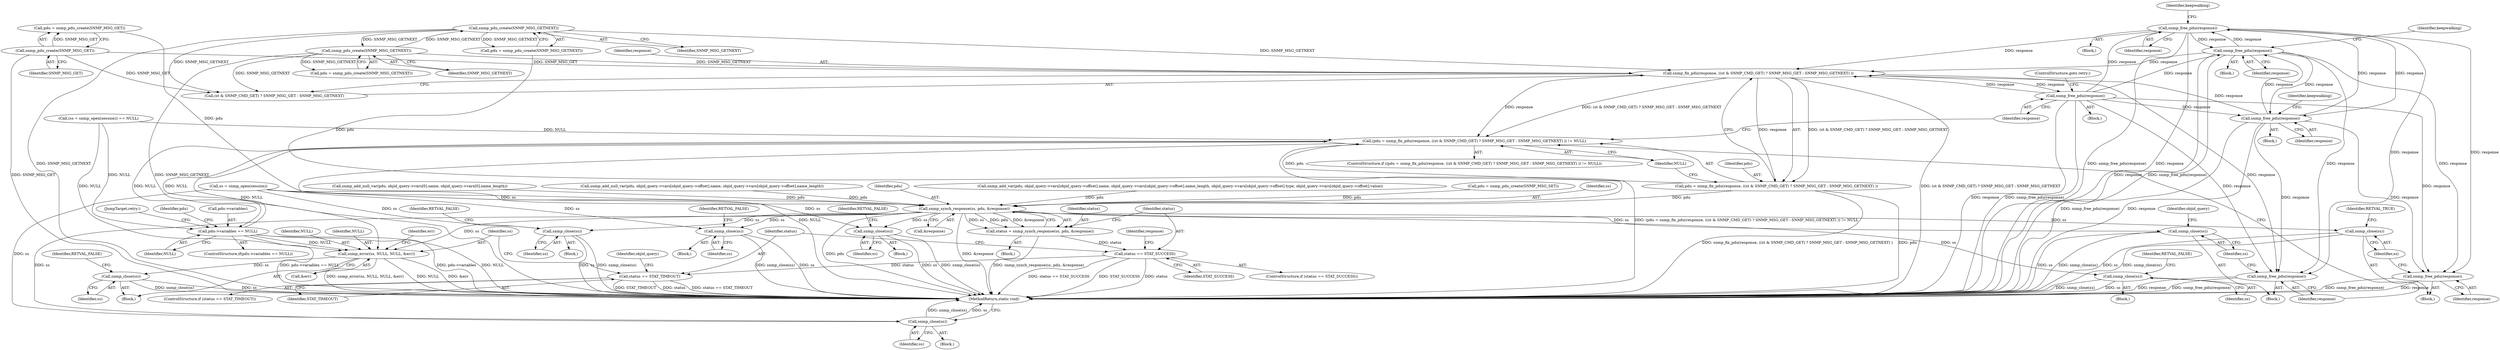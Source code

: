 digraph "0_php_cab1c3b3708eead315e033359d07049b23b147a3_5@API" {
"1000963" [label="(Call,snmp_free_pdu(response))"];
"1001154" [label="(Call,snmp_free_pdu(response))"];
"1001097" [label="(Call,snmp_free_pdu(response))"];
"1001087" [label="(Call,snmp_fix_pdu(response, ((st & SNMP_CMD_GET) ? SNMP_MSG_GET : SNMP_MSG_GETNEXT) ))"];
"1000963" [label="(Call,snmp_free_pdu(response))"];
"1001055" [label="(Call,snmp_free_pdu(response))"];
"1000293" [label="(Call,snmp_pdu_create(SNMP_MSG_GET))"];
"1000303" [label="(Call,snmp_pdu_create(SNMP_MSG_GETNEXT))"];
"1000246" [label="(Call,snmp_pdu_create(SNMP_MSG_GETNEXT))"];
"1000494" [label="(Call,snmp_free_pdu(response))"];
"1001084" [label="(Call,(pdu = snmp_fix_pdu(response, ((st & SNMP_CMD_GET) ? SNMP_MSG_GET : SNMP_MSG_GETNEXT) )) != NULL)"];
"1000444" [label="(Call,pdu->variables == NULL)"];
"1001132" [label="(Call,snmp_error(ss, NULL, NULL, &err))"];
"1001147" [label="(Call,snmp_close(ss))"];
"1001085" [label="(Call,pdu = snmp_fix_pdu(response, ((st & SNMP_CMD_GET) ? SNMP_MSG_GET : SNMP_MSG_GETNEXT) ))"];
"1000459" [label="(Call,snmp_synch_response(ss, pdu, &response))"];
"1000317" [label="(Call,snmp_close(ss))"];
"1000417" [label="(Call,snmp_close(ss))"];
"1000452" [label="(Call,snmp_close(ss))"];
"1000457" [label="(Call,status = snmp_synch_response(ss, pdu, &response))"];
"1000465" [label="(Call,status == STAT_SUCCESS)"];
"1001115" [label="(Call,status == STAT_TIMEOUT)"];
"1000496" [label="(Call,snmp_close(ss))"];
"1001102" [label="(Call,snmp_close(ss))"];
"1001126" [label="(Call,snmp_close(ss))"];
"1001156" [label="(Call,snmp_close(ss))"];
"1001100" [label="(Call,snmp_free_pdu(response))"];
"1001154" [label="(Call,snmp_free_pdu(response))"];
"1001157" [label="(Identifier,ss)"];
"1000498" [label="(Identifier,RETVAL_TRUE)"];
"1001055" [label="(Call,snmp_free_pdu(response))"];
"1000494" [label="(Call,snmp_free_pdu(response))"];
"1000452" [label="(Call,snmp_close(ss))"];
"1001089" [label="(Call,(st & SNMP_CMD_GET) ? SNMP_MSG_GET : SNMP_MSG_GETNEXT)"];
"1000495" [label="(Identifier,response)"];
"1001096" [label="(Block,)"];
"1000966" [label="(Identifier,keepwalking)"];
"1001128" [label="(Identifier,RETVAL_FALSE)"];
"1000963" [label="(Call,snmp_free_pdu(response))"];
"1000964" [label="(Identifier,response)"];
"1001101" [label="(Identifier,response)"];
"1000246" [label="(Call,snmp_pdu_create(SNMP_MSG_GETNEXT))"];
"1001116" [label="(Identifier,status)"];
"1000472" [label="(Identifier,response)"];
"1000228" [label="(Block,)"];
"1001149" [label="(Identifier,RETVAL_FALSE)"];
"1000317" [label="(Call,snmp_close(ss))"];
"1000319" [label="(Identifier,RETVAL_FALSE)"];
"1001095" [label="(Identifier,NULL)"];
"1000316" [label="(Block,)"];
"1000311" [label="(Call,pdu = snmp_pdu_create(SNMP_MSG_SET))"];
"1000445" [label="(Call,pdu->variables)"];
"1000465" [label="(Call,status == STAT_SUCCESS)"];
"1000957" [label="(Block,)"];
"1000227" [label="(Identifier,keepwalking)"];
"1001127" [label="(Identifier,ss)"];
"1001085" [label="(Call,pdu = snmp_fix_pdu(response, ((st & SNMP_CMD_GET) ? SNMP_MSG_GET : SNMP_MSG_GETNEXT) ))"];
"1001056" [label="(Identifier,response)"];
"1000303" [label="(Call,snmp_pdu_create(SNMP_MSG_GETNEXT))"];
"1000451" [label="(Identifier,pdu)"];
"1001158" [label="(MethodReturn,static void)"];
"1000419" [label="(Identifier,RETVAL_FALSE)"];
"1001155" [label="(Identifier,response)"];
"1001058" [label="(Identifier,keepwalking)"];
"1000466" [label="(Identifier,status)"];
"1001139" [label="(Identifier,err)"];
"1000244" [label="(Call,pdu = snmp_pdu_create(SNMP_MSG_GETNEXT))"];
"1000459" [label="(Call,snmp_synch_response(ss, pdu, &response))"];
"1000462" [label="(Call,&response)"];
"1000304" [label="(Identifier,SNMP_MSG_GETNEXT)"];
"1001100" [label="(Call,snmp_free_pdu(response))"];
"1001121" [label="(Identifier,objid_query)"];
"1000247" [label="(Identifier,SNMP_MSG_GETNEXT)"];
"1000291" [label="(Call,pdu = snmp_pdu_create(SNMP_MSG_GET))"];
"1001118" [label="(Block,)"];
"1001102" [label="(Call,snmp_close(ss))"];
"1000460" [label="(Identifier,ss)"];
"1000268" [label="(Call,snmp_add_null_var(pdu, objid_query->vars[0].name, objid_query->vars[0].name_length))"];
"1000301" [label="(Call,pdu = snmp_pdu_create(SNMP_MSG_GETNEXT))"];
"1000392" [label="(Block,)"];
"1001153" [label="(Block,)"];
"1001136" [label="(Call,&err)"];
"1000122" [label="(Block,)"];
"1001029" [label="(Block,)"];
"1001126" [label="(Call,snmp_close(ss))"];
"1001087" [label="(Call,snmp_fix_pdu(response, ((st & SNMP_CMD_GET) ? SNMP_MSG_GET : SNMP_MSG_GETNEXT) ))"];
"1000318" [label="(Identifier,ss)"];
"1001098" [label="(Identifier,response)"];
"1000457" [label="(Call,status = snmp_synch_response(ss, pdu, &response))"];
"1000458" [label="(Identifier,status)"];
"1000480" [label="(Block,)"];
"1000444" [label="(Call,pdu->variables == NULL)"];
"1000456" [label="(JumpTarget,retry:)"];
"1001148" [label="(Identifier,ss)"];
"1000418" [label="(Identifier,ss)"];
"1001133" [label="(Identifier,ss)"];
"1000453" [label="(Identifier,ss)"];
"1000454" [label="(Identifier,RETVAL_FALSE)"];
"1001103" [label="(Identifier,ss)"];
"1001134" [label="(Identifier,NULL)"];
"1000417" [label="(Call,snmp_close(ss))"];
"1000423" [label="(Call,snmp_add_null_var(pdu, objid_query->vars[objid_query->offset].name, objid_query->vars[objid_query->offset].name_length))"];
"1001147" [label="(Call,snmp_close(ss))"];
"1001115" [label="(Call,status == STAT_TIMEOUT)"];
"1000497" [label="(Identifier,ss)"];
"1001114" [label="(ControlStructure,if (status == STAT_TIMEOUT))"];
"1000197" [label="(Call,ss = snmp_open(session))"];
"1001097" [label="(Call,snmp_free_pdu(response))"];
"1001083" [label="(ControlStructure,if ((pdu = snmp_fix_pdu(response, ((st & SNMP_CMD_GET) ? SNMP_MSG_GET : SNMP_MSG_GETNEXT) )) != NULL))"];
"1001156" [label="(Call,snmp_close(ss))"];
"1000985" [label="(Block,)"];
"1001106" [label="(Identifier,objid_query)"];
"1000293" [label="(Call,snmp_pdu_create(SNMP_MSG_GET))"];
"1001099" [label="(ControlStructure,goto retry;)"];
"1000448" [label="(Identifier,NULL)"];
"1001131" [label="(Block,)"];
"1000496" [label="(Call,snmp_close(ss))"];
"1000464" [label="(ControlStructure,if (status == STAT_SUCCESS))"];
"1001135" [label="(Identifier,NULL)"];
"1000461" [label="(Identifier,pdu)"];
"1000354" [label="(Call,snmp_add_var(pdu, objid_query->vars[objid_query->offset].name, objid_query->vars[objid_query->offset].name_length, objid_query->vars[objid_query->offset].type, objid_query->vars[objid_query->offset].value))"];
"1000294" [label="(Identifier,SNMP_MSG_GET)"];
"1001088" [label="(Identifier,response)"];
"1001117" [label="(Identifier,STAT_TIMEOUT)"];
"1000449" [label="(Block,)"];
"1000467" [label="(Identifier,STAT_SUCCESS)"];
"1001132" [label="(Call,snmp_error(ss, NULL, NULL, &err))"];
"1000196" [label="(Call,(ss = snmp_open(session)) == NULL)"];
"1001086" [label="(Identifier,pdu)"];
"1001084" [label="(Call,(pdu = snmp_fix_pdu(response, ((st & SNMP_CMD_GET) ? SNMP_MSG_GET : SNMP_MSG_GETNEXT) )) != NULL)"];
"1000443" [label="(ControlStructure,if(pdu->variables == NULL))"];
"1000963" -> "1000957"  [label="AST: "];
"1000963" -> "1000964"  [label="CFG: "];
"1000964" -> "1000963"  [label="AST: "];
"1000966" -> "1000963"  [label="CFG: "];
"1000963" -> "1001158"  [label="DDG: response"];
"1000963" -> "1001158"  [label="DDG: snmp_free_pdu(response)"];
"1000963" -> "1000494"  [label="DDG: response"];
"1001154" -> "1000963"  [label="DDG: response"];
"1001097" -> "1000963"  [label="DDG: response"];
"1001055" -> "1000963"  [label="DDG: response"];
"1000963" -> "1001055"  [label="DDG: response"];
"1000963" -> "1001087"  [label="DDG: response"];
"1000963" -> "1001100"  [label="DDG: response"];
"1000963" -> "1001154"  [label="DDG: response"];
"1001154" -> "1001153"  [label="AST: "];
"1001154" -> "1001155"  [label="CFG: "];
"1001155" -> "1001154"  [label="AST: "];
"1000227" -> "1001154"  [label="CFG: "];
"1001154" -> "1001158"  [label="DDG: response"];
"1001154" -> "1001158"  [label="DDG: snmp_free_pdu(response)"];
"1001154" -> "1000494"  [label="DDG: response"];
"1001154" -> "1001055"  [label="DDG: response"];
"1001154" -> "1001087"  [label="DDG: response"];
"1001154" -> "1001100"  [label="DDG: response"];
"1001097" -> "1001154"  [label="DDG: response"];
"1001055" -> "1001154"  [label="DDG: response"];
"1001097" -> "1001096"  [label="AST: "];
"1001097" -> "1001098"  [label="CFG: "];
"1001098" -> "1001097"  [label="AST: "];
"1001099" -> "1001097"  [label="CFG: "];
"1001097" -> "1001158"  [label="DDG: snmp_free_pdu(response)"];
"1001097" -> "1001158"  [label="DDG: response"];
"1001097" -> "1000494"  [label="DDG: response"];
"1001097" -> "1001055"  [label="DDG: response"];
"1001097" -> "1001087"  [label="DDG: response"];
"1001087" -> "1001097"  [label="DDG: response"];
"1001097" -> "1001100"  [label="DDG: response"];
"1001087" -> "1001085"  [label="AST: "];
"1001087" -> "1001089"  [label="CFG: "];
"1001088" -> "1001087"  [label="AST: "];
"1001089" -> "1001087"  [label="AST: "];
"1001085" -> "1001087"  [label="CFG: "];
"1001087" -> "1001158"  [label="DDG: (st & SNMP_CMD_GET) ? SNMP_MSG_GET : SNMP_MSG_GETNEXT"];
"1001087" -> "1001084"  [label="DDG: response"];
"1001087" -> "1001084"  [label="DDG: (st & SNMP_CMD_GET) ? SNMP_MSG_GET : SNMP_MSG_GETNEXT"];
"1001087" -> "1001085"  [label="DDG: response"];
"1001087" -> "1001085"  [label="DDG: (st & SNMP_CMD_GET) ? SNMP_MSG_GET : SNMP_MSG_GETNEXT"];
"1001055" -> "1001087"  [label="DDG: response"];
"1000293" -> "1001087"  [label="DDG: SNMP_MSG_GET"];
"1000303" -> "1001087"  [label="DDG: SNMP_MSG_GETNEXT"];
"1000246" -> "1001087"  [label="DDG: SNMP_MSG_GETNEXT"];
"1001087" -> "1001100"  [label="DDG: response"];
"1001055" -> "1001029"  [label="AST: "];
"1001055" -> "1001056"  [label="CFG: "];
"1001056" -> "1001055"  [label="AST: "];
"1001058" -> "1001055"  [label="CFG: "];
"1001055" -> "1001158"  [label="DDG: snmp_free_pdu(response)"];
"1001055" -> "1001158"  [label="DDG: response"];
"1001055" -> "1000494"  [label="DDG: response"];
"1001055" -> "1001100"  [label="DDG: response"];
"1000293" -> "1000291"  [label="AST: "];
"1000293" -> "1000294"  [label="CFG: "];
"1000294" -> "1000293"  [label="AST: "];
"1000291" -> "1000293"  [label="CFG: "];
"1000293" -> "1001158"  [label="DDG: SNMP_MSG_GET"];
"1000293" -> "1000291"  [label="DDG: SNMP_MSG_GET"];
"1000293" -> "1001089"  [label="DDG: SNMP_MSG_GET"];
"1000303" -> "1000301"  [label="AST: "];
"1000303" -> "1000304"  [label="CFG: "];
"1000304" -> "1000303"  [label="AST: "];
"1000301" -> "1000303"  [label="CFG: "];
"1000303" -> "1001158"  [label="DDG: SNMP_MSG_GETNEXT"];
"1000303" -> "1000246"  [label="DDG: SNMP_MSG_GETNEXT"];
"1000303" -> "1000301"  [label="DDG: SNMP_MSG_GETNEXT"];
"1000246" -> "1000303"  [label="DDG: SNMP_MSG_GETNEXT"];
"1000303" -> "1001089"  [label="DDG: SNMP_MSG_GETNEXT"];
"1000246" -> "1000244"  [label="AST: "];
"1000246" -> "1000247"  [label="CFG: "];
"1000247" -> "1000246"  [label="AST: "];
"1000244" -> "1000246"  [label="CFG: "];
"1000246" -> "1001158"  [label="DDG: SNMP_MSG_GETNEXT"];
"1000246" -> "1000244"  [label="DDG: SNMP_MSG_GETNEXT"];
"1000246" -> "1001089"  [label="DDG: SNMP_MSG_GETNEXT"];
"1000494" -> "1000480"  [label="AST: "];
"1000494" -> "1000495"  [label="CFG: "];
"1000495" -> "1000494"  [label="AST: "];
"1000497" -> "1000494"  [label="CFG: "];
"1000494" -> "1001158"  [label="DDG: snmp_free_pdu(response)"];
"1000494" -> "1001158"  [label="DDG: response"];
"1001084" -> "1001083"  [label="AST: "];
"1001084" -> "1001095"  [label="CFG: "];
"1001085" -> "1001084"  [label="AST: "];
"1001095" -> "1001084"  [label="AST: "];
"1001098" -> "1001084"  [label="CFG: "];
"1001101" -> "1001084"  [label="CFG: "];
"1001084" -> "1001158"  [label="DDG: (pdu = snmp_fix_pdu(response, ((st & SNMP_CMD_GET) ? SNMP_MSG_GET : SNMP_MSG_GETNEXT) )) != NULL"];
"1001084" -> "1001158"  [label="DDG: NULL"];
"1001084" -> "1000444"  [label="DDG: NULL"];
"1001085" -> "1001084"  [label="DDG: pdu"];
"1000196" -> "1001084"  [label="DDG: NULL"];
"1000444" -> "1001084"  [label="DDG: NULL"];
"1001084" -> "1001132"  [label="DDG: NULL"];
"1000444" -> "1000443"  [label="AST: "];
"1000444" -> "1000448"  [label="CFG: "];
"1000445" -> "1000444"  [label="AST: "];
"1000448" -> "1000444"  [label="AST: "];
"1000451" -> "1000444"  [label="CFG: "];
"1000456" -> "1000444"  [label="CFG: "];
"1000444" -> "1001158"  [label="DDG: pdu->variables"];
"1000444" -> "1001158"  [label="DDG: NULL"];
"1000444" -> "1001158"  [label="DDG: pdu->variables == NULL"];
"1000196" -> "1000444"  [label="DDG: NULL"];
"1000444" -> "1001132"  [label="DDG: NULL"];
"1001132" -> "1001131"  [label="AST: "];
"1001132" -> "1001136"  [label="CFG: "];
"1001133" -> "1001132"  [label="AST: "];
"1001134" -> "1001132"  [label="AST: "];
"1001135" -> "1001132"  [label="AST: "];
"1001136" -> "1001132"  [label="AST: "];
"1001139" -> "1001132"  [label="CFG: "];
"1001132" -> "1001158"  [label="DDG: NULL"];
"1001132" -> "1001158"  [label="DDG: &err"];
"1001132" -> "1001158"  [label="DDG: snmp_error(ss, NULL, NULL, &err)"];
"1000459" -> "1001132"  [label="DDG: ss"];
"1000196" -> "1001132"  [label="DDG: NULL"];
"1001132" -> "1001147"  [label="DDG: ss"];
"1001147" -> "1001131"  [label="AST: "];
"1001147" -> "1001148"  [label="CFG: "];
"1001148" -> "1001147"  [label="AST: "];
"1001149" -> "1001147"  [label="CFG: "];
"1001147" -> "1001158"  [label="DDG: ss"];
"1001147" -> "1001158"  [label="DDG: snmp_close(ss)"];
"1001086" -> "1001085"  [label="AST: "];
"1001095" -> "1001085"  [label="CFG: "];
"1001085" -> "1001158"  [label="DDG: snmp_fix_pdu(response, ((st & SNMP_CMD_GET) ? SNMP_MSG_GET : SNMP_MSG_GETNEXT) )"];
"1001085" -> "1001158"  [label="DDG: pdu"];
"1001085" -> "1000459"  [label="DDG: pdu"];
"1000459" -> "1000457"  [label="AST: "];
"1000459" -> "1000462"  [label="CFG: "];
"1000460" -> "1000459"  [label="AST: "];
"1000461" -> "1000459"  [label="AST: "];
"1000462" -> "1000459"  [label="AST: "];
"1000457" -> "1000459"  [label="CFG: "];
"1000459" -> "1001158"  [label="DDG: pdu"];
"1000459" -> "1001158"  [label="DDG: &response"];
"1000459" -> "1000317"  [label="DDG: ss"];
"1000459" -> "1000417"  [label="DDG: ss"];
"1000459" -> "1000452"  [label="DDG: ss"];
"1000459" -> "1000457"  [label="DDG: ss"];
"1000459" -> "1000457"  [label="DDG: pdu"];
"1000459" -> "1000457"  [label="DDG: &response"];
"1000197" -> "1000459"  [label="DDG: ss"];
"1000311" -> "1000459"  [label="DDG: pdu"];
"1000291" -> "1000459"  [label="DDG: pdu"];
"1000268" -> "1000459"  [label="DDG: pdu"];
"1000423" -> "1000459"  [label="DDG: pdu"];
"1000301" -> "1000459"  [label="DDG: pdu"];
"1000354" -> "1000459"  [label="DDG: pdu"];
"1000459" -> "1000496"  [label="DDG: ss"];
"1000459" -> "1001102"  [label="DDG: ss"];
"1000459" -> "1001126"  [label="DDG: ss"];
"1000459" -> "1001156"  [label="DDG: ss"];
"1000317" -> "1000316"  [label="AST: "];
"1000317" -> "1000318"  [label="CFG: "];
"1000318" -> "1000317"  [label="AST: "];
"1000319" -> "1000317"  [label="CFG: "];
"1000317" -> "1001158"  [label="DDG: ss"];
"1000317" -> "1001158"  [label="DDG: snmp_close(ss)"];
"1000197" -> "1000317"  [label="DDG: ss"];
"1000417" -> "1000392"  [label="AST: "];
"1000417" -> "1000418"  [label="CFG: "];
"1000418" -> "1000417"  [label="AST: "];
"1000419" -> "1000417"  [label="CFG: "];
"1000417" -> "1001158"  [label="DDG: ss"];
"1000417" -> "1001158"  [label="DDG: snmp_close(ss)"];
"1000197" -> "1000417"  [label="DDG: ss"];
"1000452" -> "1000449"  [label="AST: "];
"1000452" -> "1000453"  [label="CFG: "];
"1000453" -> "1000452"  [label="AST: "];
"1000454" -> "1000452"  [label="CFG: "];
"1000452" -> "1001158"  [label="DDG: snmp_close(ss)"];
"1000452" -> "1001158"  [label="DDG: ss"];
"1000197" -> "1000452"  [label="DDG: ss"];
"1000457" -> "1000228"  [label="AST: "];
"1000458" -> "1000457"  [label="AST: "];
"1000466" -> "1000457"  [label="CFG: "];
"1000457" -> "1001158"  [label="DDG: snmp_synch_response(ss, pdu, &response)"];
"1000457" -> "1000465"  [label="DDG: status"];
"1000465" -> "1000464"  [label="AST: "];
"1000465" -> "1000467"  [label="CFG: "];
"1000466" -> "1000465"  [label="AST: "];
"1000467" -> "1000465"  [label="AST: "];
"1000472" -> "1000465"  [label="CFG: "];
"1001116" -> "1000465"  [label="CFG: "];
"1000465" -> "1001158"  [label="DDG: status == STAT_SUCCESS"];
"1000465" -> "1001158"  [label="DDG: STAT_SUCCESS"];
"1000465" -> "1001158"  [label="DDG: status"];
"1000465" -> "1001115"  [label="DDG: status"];
"1001115" -> "1001114"  [label="AST: "];
"1001115" -> "1001117"  [label="CFG: "];
"1001116" -> "1001115"  [label="AST: "];
"1001117" -> "1001115"  [label="AST: "];
"1001121" -> "1001115"  [label="CFG: "];
"1001133" -> "1001115"  [label="CFG: "];
"1001115" -> "1001158"  [label="DDG: status"];
"1001115" -> "1001158"  [label="DDG: status == STAT_TIMEOUT"];
"1001115" -> "1001158"  [label="DDG: STAT_TIMEOUT"];
"1000496" -> "1000480"  [label="AST: "];
"1000496" -> "1000497"  [label="CFG: "];
"1000497" -> "1000496"  [label="AST: "];
"1000498" -> "1000496"  [label="CFG: "];
"1000496" -> "1001158"  [label="DDG: snmp_close(ss)"];
"1000496" -> "1001158"  [label="DDG: ss"];
"1001102" -> "1000985"  [label="AST: "];
"1001102" -> "1001103"  [label="CFG: "];
"1001103" -> "1001102"  [label="AST: "];
"1001106" -> "1001102"  [label="CFG: "];
"1001102" -> "1001158"  [label="DDG: ss"];
"1001102" -> "1001158"  [label="DDG: snmp_close(ss)"];
"1001126" -> "1001118"  [label="AST: "];
"1001126" -> "1001127"  [label="CFG: "];
"1001127" -> "1001126"  [label="AST: "];
"1001128" -> "1001126"  [label="CFG: "];
"1001126" -> "1001158"  [label="DDG: ss"];
"1001126" -> "1001158"  [label="DDG: snmp_close(ss)"];
"1001156" -> "1000122"  [label="AST: "];
"1001156" -> "1001157"  [label="CFG: "];
"1001157" -> "1001156"  [label="AST: "];
"1001158" -> "1001156"  [label="CFG: "];
"1001156" -> "1001158"  [label="DDG: snmp_close(ss)"];
"1001156" -> "1001158"  [label="DDG: ss"];
"1000197" -> "1001156"  [label="DDG: ss"];
"1001100" -> "1000985"  [label="AST: "];
"1001100" -> "1001101"  [label="CFG: "];
"1001101" -> "1001100"  [label="AST: "];
"1001103" -> "1001100"  [label="CFG: "];
"1001100" -> "1001158"  [label="DDG: snmp_free_pdu(response)"];
"1001100" -> "1001158"  [label="DDG: response"];
}

